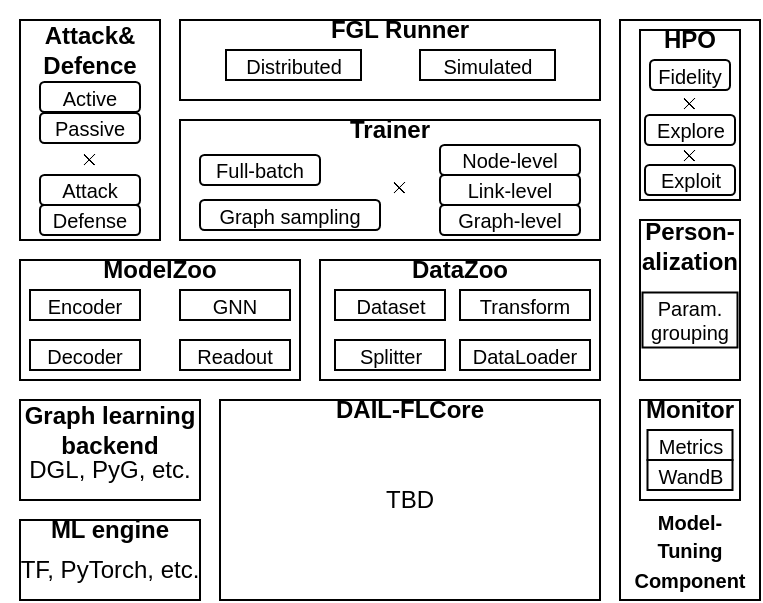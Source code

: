 <mxfile version="16.5.3" type="github">
  <diagram id="N_wYpfJmd_OI2wFdYBPv" name="Page-1">
    <mxGraphModel dx="879" dy="461" grid="1" gridSize="10" guides="1" tooltips="1" connect="1" arrows="1" fold="1" page="1" pageScale="1" pageWidth="400" pageHeight="300" math="1" shadow="0">
      <root>
        <mxCell id="0" />
        <mxCell id="1" parent="0" />
        <mxCell id="Wi08d8gZECOq-nC32ia2-1" value="" style="verticalLabelPosition=bottom;verticalAlign=top;html=1;shape=mxgraph.basic.rect;fillColor2=none;strokeWidth=1;size=20;indent=5;" parent="1" vertex="1">
          <mxGeometry x="130" y="200" width="190" height="100" as="geometry" />
        </mxCell>
        <mxCell id="Wi08d8gZECOq-nC32ia2-2" value="" style="verticalLabelPosition=bottom;verticalAlign=top;html=1;shape=mxgraph.basic.rect;fillColor2=none;strokeWidth=1;size=20;indent=5;" parent="1" vertex="1">
          <mxGeometry x="30" y="260" width="90" height="40" as="geometry" />
        </mxCell>
        <mxCell id="Wi08d8gZECOq-nC32ia2-3" value="" style="verticalLabelPosition=bottom;verticalAlign=top;html=1;shape=mxgraph.basic.rect;fillColor2=none;strokeWidth=1;size=20;indent=5;" parent="1" vertex="1">
          <mxGeometry x="30" y="200" width="90" height="50" as="geometry" />
        </mxCell>
        <mxCell id="Wi08d8gZECOq-nC32ia2-4" value="" style="rounded=0;whiteSpace=wrap;html=1;" parent="1" vertex="1">
          <mxGeometry x="30" y="130" width="140" height="60" as="geometry" />
        </mxCell>
        <mxCell id="Wi08d8gZECOq-nC32ia2-5" value="" style="rounded=0;whiteSpace=wrap;html=1;" parent="1" vertex="1">
          <mxGeometry x="180" y="130" width="140" height="60" as="geometry" />
        </mxCell>
        <mxCell id="Wi08d8gZECOq-nC32ia2-6" value="" style="rounded=0;whiteSpace=wrap;html=1;" parent="1" vertex="1">
          <mxGeometry x="330" y="10" width="70" height="290" as="geometry" />
        </mxCell>
        <mxCell id="Wi08d8gZECOq-nC32ia2-7" value="" style="rounded=0;whiteSpace=wrap;html=1;" parent="1" vertex="1">
          <mxGeometry x="110" y="60" width="210" height="60" as="geometry" />
        </mxCell>
        <mxCell id="Wi08d8gZECOq-nC32ia2-8" value="" style="rounded=0;whiteSpace=wrap;html=1;" parent="1" vertex="1">
          <mxGeometry x="110" y="10" width="210" height="40" as="geometry" />
        </mxCell>
        <mxCell id="Wi08d8gZECOq-nC32ia2-9" value="" style="verticalLabelPosition=bottom;verticalAlign=top;html=1;shape=mxgraph.basic.rect;fillColor2=none;strokeWidth=1;size=20;indent=5;" parent="1" vertex="1">
          <mxGeometry x="30" y="10" width="70" height="110" as="geometry" />
        </mxCell>
        <mxCell id="Wi08d8gZECOq-nC32ia2-10" value="&lt;b&gt;DAIL-FLCore&lt;/b&gt;" style="text;html=1;strokeColor=none;fillColor=none;align=center;verticalAlign=middle;whiteSpace=wrap;rounded=0;" parent="1" vertex="1">
          <mxGeometry x="180" y="190" width="90" height="30" as="geometry" />
        </mxCell>
        <mxCell id="Wi08d8gZECOq-nC32ia2-12" value="&lt;font style=&quot;font-size: 10px&quot;&gt;&lt;b&gt;Model-&lt;br style=&quot;font-size: 10px&quot;&gt;Tuning&lt;br style=&quot;font-size: 10px&quot;&gt;Component&lt;/b&gt;&lt;/font&gt;" style="text;html=1;strokeColor=none;fillColor=none;align=center;verticalAlign=middle;whiteSpace=wrap;rounded=0;" parent="1" vertex="1">
          <mxGeometry x="330" y="260" width="70" height="30" as="geometry" />
        </mxCell>
        <mxCell id="Wi08d8gZECOq-nC32ia2-13" value="&lt;b&gt;ModelZoo&lt;/b&gt;" style="text;html=1;strokeColor=none;fillColor=none;align=center;verticalAlign=middle;whiteSpace=wrap;rounded=0;" parent="1" vertex="1">
          <mxGeometry x="55" y="120" width="90" height="30" as="geometry" />
        </mxCell>
        <mxCell id="Wi08d8gZECOq-nC32ia2-14" value="&lt;b&gt;DataZoo&lt;/b&gt;" style="text;html=1;strokeColor=none;fillColor=none;align=center;verticalAlign=middle;whiteSpace=wrap;rounded=0;" parent="1" vertex="1">
          <mxGeometry x="205" y="120" width="90" height="30" as="geometry" />
        </mxCell>
        <mxCell id="Wi08d8gZECOq-nC32ia2-15" value="&lt;b&gt;ML engine&lt;/b&gt;" style="text;html=1;strokeColor=none;fillColor=none;align=center;verticalAlign=middle;whiteSpace=wrap;rounded=0;" parent="1" vertex="1">
          <mxGeometry x="30" y="250" width="90" height="30" as="geometry" />
        </mxCell>
        <mxCell id="Wi08d8gZECOq-nC32ia2-16" value="TF, PyTorch, etc." style="text;html=1;strokeColor=none;fillColor=none;align=center;verticalAlign=middle;whiteSpace=wrap;rounded=0;" parent="1" vertex="1">
          <mxGeometry x="25" y="270" width="100" height="30" as="geometry" />
        </mxCell>
        <mxCell id="Wi08d8gZECOq-nC32ia2-17" value="&lt;b&gt;Graph learning backend&lt;/b&gt;" style="text;html=1;strokeColor=none;fillColor=none;align=center;verticalAlign=middle;whiteSpace=wrap;rounded=0;" parent="1" vertex="1">
          <mxGeometry x="30" y="200" width="90" height="30" as="geometry" />
        </mxCell>
        <mxCell id="Wi08d8gZECOq-nC32ia2-18" value="DGL, PyG, etc." style="text;html=1;strokeColor=none;fillColor=none;align=center;verticalAlign=middle;whiteSpace=wrap;rounded=0;" parent="1" vertex="1">
          <mxGeometry x="25" y="220" width="100" height="30" as="geometry" />
        </mxCell>
        <mxCell id="Wi08d8gZECOq-nC32ia2-19" value="TBD" style="text;html=1;strokeColor=none;fillColor=none;align=center;verticalAlign=middle;whiteSpace=wrap;rounded=0;" parent="1" vertex="1">
          <mxGeometry x="175" y="235" width="100" height="30" as="geometry" />
        </mxCell>
        <mxCell id="Wi08d8gZECOq-nC32ia2-21" value="Encoder" style="rounded=0;whiteSpace=wrap;html=1;fontSize=10;" parent="1" vertex="1">
          <mxGeometry x="35" y="145" width="55" height="15" as="geometry" />
        </mxCell>
        <mxCell id="Wi08d8gZECOq-nC32ia2-22" value="GNN" style="rounded=0;whiteSpace=wrap;html=1;fontSize=10;" parent="1" vertex="1">
          <mxGeometry x="110" y="145" width="55" height="15" as="geometry" />
        </mxCell>
        <mxCell id="Wi08d8gZECOq-nC32ia2-23" value="Decoder" style="rounded=0;whiteSpace=wrap;html=1;fontSize=10;" parent="1" vertex="1">
          <mxGeometry x="35" y="170" width="55" height="15" as="geometry" />
        </mxCell>
        <mxCell id="Wi08d8gZECOq-nC32ia2-24" value="Readout" style="rounded=0;whiteSpace=wrap;html=1;fontSize=10;" parent="1" vertex="1">
          <mxGeometry x="110" y="170" width="55" height="15" as="geometry" />
        </mxCell>
        <mxCell id="Wi08d8gZECOq-nC32ia2-25" value="Dataset" style="rounded=0;whiteSpace=wrap;html=1;fontSize=10;" parent="1" vertex="1">
          <mxGeometry x="187.5" y="145" width="55" height="15" as="geometry" />
        </mxCell>
        <mxCell id="Wi08d8gZECOq-nC32ia2-26" value="Transform" style="rounded=0;whiteSpace=wrap;html=1;fontSize=10;" parent="1" vertex="1">
          <mxGeometry x="250" y="145" width="65" height="15" as="geometry" />
        </mxCell>
        <mxCell id="Wi08d8gZECOq-nC32ia2-27" value="Splitter&lt;span style=&quot;color: rgba(0 , 0 , 0 , 0) ; font-family: monospace ; font-size: 0px&quot;&gt;%3CmxGraphModel%3E%3Croot%3E%3CmxCell%20id%3D%220%22%2F%3E%3CmxCell%20id%3D%221%22%20parent%3D%220%22%2F%3E%3CmxCell%20id%3D%222%22%20value%3D%22Transform%22%20style%3D%22rounded%3D0%3BwhiteSpace%3Dwrap%3Bhtml%3D1%3BfontSize%3D10%3B%22%20vertex%3D%221%22%20parent%3D%221%22%3E%3CmxGeometry%20x%3D%22260%22%20y%3D%22145%22%20width%3D%2255%22%20height%3D%2215%22%20as%3D%22geometry%22%2F%3E%3C%2FmxCell%3E%3C%2Froot%3E%3C%2FmxGraphModel%3E&lt;/span&gt;" style="rounded=0;whiteSpace=wrap;html=1;fontSize=10;" parent="1" vertex="1">
          <mxGeometry x="187.5" y="170" width="55" height="15" as="geometry" />
        </mxCell>
        <mxCell id="Wi08d8gZECOq-nC32ia2-28" value="DataLoader" style="rounded=0;whiteSpace=wrap;html=1;fontSize=10;" parent="1" vertex="1">
          <mxGeometry x="250" y="170" width="65" height="15" as="geometry" />
        </mxCell>
        <mxCell id="Wi08d8gZECOq-nC32ia2-29" value="&lt;b&gt;Trainer&lt;/b&gt;" style="text;html=1;strokeColor=none;fillColor=none;align=center;verticalAlign=middle;whiteSpace=wrap;rounded=0;" parent="1" vertex="1">
          <mxGeometry x="170" y="50" width="90" height="30" as="geometry" />
        </mxCell>
        <mxCell id="Wi08d8gZECOq-nC32ia2-30" value="&lt;b&gt;Attack&amp;amp;&lt;br&gt;Defence&lt;br&gt;&lt;/b&gt;" style="text;html=1;strokeColor=none;fillColor=none;align=center;verticalAlign=middle;whiteSpace=wrap;rounded=0;" parent="1" vertex="1">
          <mxGeometry x="20" y="10" width="90" height="30" as="geometry" />
        </mxCell>
        <mxCell id="Wi08d8gZECOq-nC32ia2-32" value="&lt;b&gt;FGL Runner&lt;/b&gt;" style="text;html=1;strokeColor=none;fillColor=none;align=center;verticalAlign=middle;whiteSpace=wrap;rounded=0;" parent="1" vertex="1">
          <mxGeometry x="175" width="90" height="30" as="geometry" />
        </mxCell>
        <mxCell id="Wi08d8gZECOq-nC32ia2-35" value="$$\times$$" style="text;html=1;strokeColor=none;fillColor=none;align=center;verticalAlign=middle;whiteSpace=wrap;rounded=0;fontSize=10;" parent="1" vertex="1">
          <mxGeometry x="190" y="77.5" width="60" height="30" as="geometry" />
        </mxCell>
        <mxCell id="Wi08d8gZECOq-nC32ia2-37" value="Full-batch" style="rounded=1;whiteSpace=wrap;html=1;fontSize=10;" parent="1" vertex="1">
          <mxGeometry x="120" y="77.5" width="60" height="15" as="geometry" />
        </mxCell>
        <mxCell id="Wi08d8gZECOq-nC32ia2-38" value="Graph sampling" style="rounded=1;whiteSpace=wrap;html=1;fontSize=10;" parent="1" vertex="1">
          <mxGeometry x="120" y="100" width="90" height="15" as="geometry" />
        </mxCell>
        <mxCell id="Wi08d8gZECOq-nC32ia2-39" value="Node-level" style="rounded=1;whiteSpace=wrap;html=1;fontSize=10;" parent="1" vertex="1">
          <mxGeometry x="240" y="72.5" width="70" height="15" as="geometry" />
        </mxCell>
        <mxCell id="Wi08d8gZECOq-nC32ia2-40" value="Link-level" style="rounded=1;whiteSpace=wrap;html=1;fontSize=10;" parent="1" vertex="1">
          <mxGeometry x="240" y="87.5" width="70" height="15" as="geometry" />
        </mxCell>
        <mxCell id="Wi08d8gZECOq-nC32ia2-41" value="Graph-level" style="rounded=1;whiteSpace=wrap;html=1;fontSize=10;" parent="1" vertex="1">
          <mxGeometry x="240" y="102.5" width="70" height="15" as="geometry" />
        </mxCell>
        <mxCell id="Wi08d8gZECOq-nC32ia2-42" value="Distributed" style="rounded=0;whiteSpace=wrap;html=1;fontSize=10;" parent="1" vertex="1">
          <mxGeometry x="133" y="25" width="67.5" height="15" as="geometry" />
        </mxCell>
        <mxCell id="Wi08d8gZECOq-nC32ia2-43" value="Simulated" style="rounded=0;whiteSpace=wrap;html=1;fontSize=10;" parent="1" vertex="1">
          <mxGeometry x="230" y="25" width="67.5" height="15" as="geometry" />
        </mxCell>
        <mxCell id="Wi08d8gZECOq-nC32ia2-44" value="" style="verticalLabelPosition=bottom;verticalAlign=top;html=1;shape=mxgraph.basic.rect;fillColor2=none;strokeWidth=1;size=20;indent=5;" parent="1" vertex="1">
          <mxGeometry x="340" y="15" width="50" height="85" as="geometry" />
        </mxCell>
        <mxCell id="Wi08d8gZECOq-nC32ia2-45" value="" style="verticalLabelPosition=bottom;verticalAlign=top;html=1;shape=mxgraph.basic.rect;fillColor2=none;strokeWidth=1;size=20;indent=5;" parent="1" vertex="1">
          <mxGeometry x="340" y="110" width="50" height="80" as="geometry" />
        </mxCell>
        <mxCell id="Wi08d8gZECOq-nC32ia2-46" value="" style="verticalLabelPosition=bottom;verticalAlign=top;html=1;shape=mxgraph.basic.rect;fillColor2=none;strokeWidth=1;size=20;indent=5;" parent="1" vertex="1">
          <mxGeometry x="340" y="200" width="50" height="50" as="geometry" />
        </mxCell>
        <mxCell id="Wi08d8gZECOq-nC32ia2-47" value="&lt;b&gt;HPO&lt;/b&gt;" style="text;html=1;strokeColor=none;fillColor=none;align=center;verticalAlign=middle;whiteSpace=wrap;rounded=0;" parent="1" vertex="1">
          <mxGeometry x="345" y="10" width="40" height="20" as="geometry" />
        </mxCell>
        <mxCell id="Wi08d8gZECOq-nC32ia2-48" value="&lt;b&gt;Person-&lt;br&gt;alization&lt;br&gt;&lt;/b&gt;" style="text;html=1;strokeColor=none;fillColor=none;align=center;verticalAlign=middle;whiteSpace=wrap;rounded=0;" parent="1" vertex="1">
          <mxGeometry x="340" y="107.5" width="50" height="30" as="geometry" />
        </mxCell>
        <mxCell id="Wi08d8gZECOq-nC32ia2-49" value="&lt;b&gt;Monitor&lt;/b&gt;" style="text;html=1;strokeColor=none;fillColor=none;align=center;verticalAlign=middle;whiteSpace=wrap;rounded=0;" parent="1" vertex="1">
          <mxGeometry x="345" y="195" width="40" height="20" as="geometry" />
        </mxCell>
        <mxCell id="Wi08d8gZECOq-nC32ia2-50" value="Metrics" style="rounded=0;whiteSpace=wrap;html=1;fontSize=10;" parent="1" vertex="1">
          <mxGeometry x="343.75" y="215" width="42.5" height="15" as="geometry" />
        </mxCell>
        <mxCell id="Wi08d8gZECOq-nC32ia2-51" value="WandB" style="rounded=0;whiteSpace=wrap;html=1;fontSize=10;" parent="1" vertex="1">
          <mxGeometry x="343.75" y="230" width="42.5" height="15" as="geometry" />
        </mxCell>
        <mxCell id="Wi08d8gZECOq-nC32ia2-52" value="Fidelity" style="rounded=1;whiteSpace=wrap;html=1;fontSize=10;" parent="1" vertex="1">
          <mxGeometry x="345" y="30" width="40" height="15" as="geometry" />
        </mxCell>
        <mxCell id="Wi08d8gZECOq-nC32ia2-53" value="$$\times$$" style="text;html=1;strokeColor=none;fillColor=none;align=center;verticalAlign=middle;whiteSpace=wrap;rounded=0;fontSize=10;" parent="1" vertex="1">
          <mxGeometry x="346.88" y="40" width="36.25" height="22.5" as="geometry" />
        </mxCell>
        <mxCell id="Wi08d8gZECOq-nC32ia2-54" value="Explore" style="rounded=1;whiteSpace=wrap;html=1;fontSize=10;" parent="1" vertex="1">
          <mxGeometry x="342.5" y="57.5" width="45" height="15" as="geometry" />
        </mxCell>
        <mxCell id="Wi08d8gZECOq-nC32ia2-55" value="$$\times$$" style="text;html=1;strokeColor=none;fillColor=none;align=center;verticalAlign=middle;whiteSpace=wrap;rounded=0;fontSize=10;" parent="1" vertex="1">
          <mxGeometry x="346.88" y="66.25" width="36.25" height="21.25" as="geometry" />
        </mxCell>
        <mxCell id="Wi08d8gZECOq-nC32ia2-56" value="Exploit" style="rounded=1;whiteSpace=wrap;html=1;fontSize=10;" parent="1" vertex="1">
          <mxGeometry x="342.5" y="82.5" width="45" height="15" as="geometry" />
        </mxCell>
        <mxCell id="Wi08d8gZECOq-nC32ia2-57" value="Param.&lt;br&gt;grouping" style="rounded=0;whiteSpace=wrap;html=1;fontSize=10;" parent="1" vertex="1">
          <mxGeometry x="341.25" y="146.25" width="47.5" height="27.5" as="geometry" />
        </mxCell>
        <mxCell id="mwMHEHDPcprdr8kQJpDi-1" value="Active" style="rounded=1;whiteSpace=wrap;html=1;fontSize=10;" vertex="1" parent="1">
          <mxGeometry x="40" y="41" width="50" height="15" as="geometry" />
        </mxCell>
        <mxCell id="mwMHEHDPcprdr8kQJpDi-2" value="Passive" style="rounded=1;whiteSpace=wrap;html=1;fontSize=10;" vertex="1" parent="1">
          <mxGeometry x="40" y="56.5" width="50" height="15" as="geometry" />
        </mxCell>
        <mxCell id="mwMHEHDPcprdr8kQJpDi-3" value="$$\times$$" style="text;html=1;strokeColor=none;fillColor=none;align=center;verticalAlign=middle;whiteSpace=wrap;rounded=0;fontSize=10;" vertex="1" parent="1">
          <mxGeometry x="35" y="64" width="60" height="30" as="geometry" />
        </mxCell>
        <mxCell id="mwMHEHDPcprdr8kQJpDi-5" value="Attack" style="rounded=1;whiteSpace=wrap;html=1;fontSize=10;" vertex="1" parent="1">
          <mxGeometry x="40" y="87.5" width="50" height="15" as="geometry" />
        </mxCell>
        <mxCell id="mwMHEHDPcprdr8kQJpDi-6" value="Defense" style="rounded=1;whiteSpace=wrap;html=1;fontSize=10;" vertex="1" parent="1">
          <mxGeometry x="40" y="102.5" width="50" height="15" as="geometry" />
        </mxCell>
      </root>
    </mxGraphModel>
  </diagram>
</mxfile>
